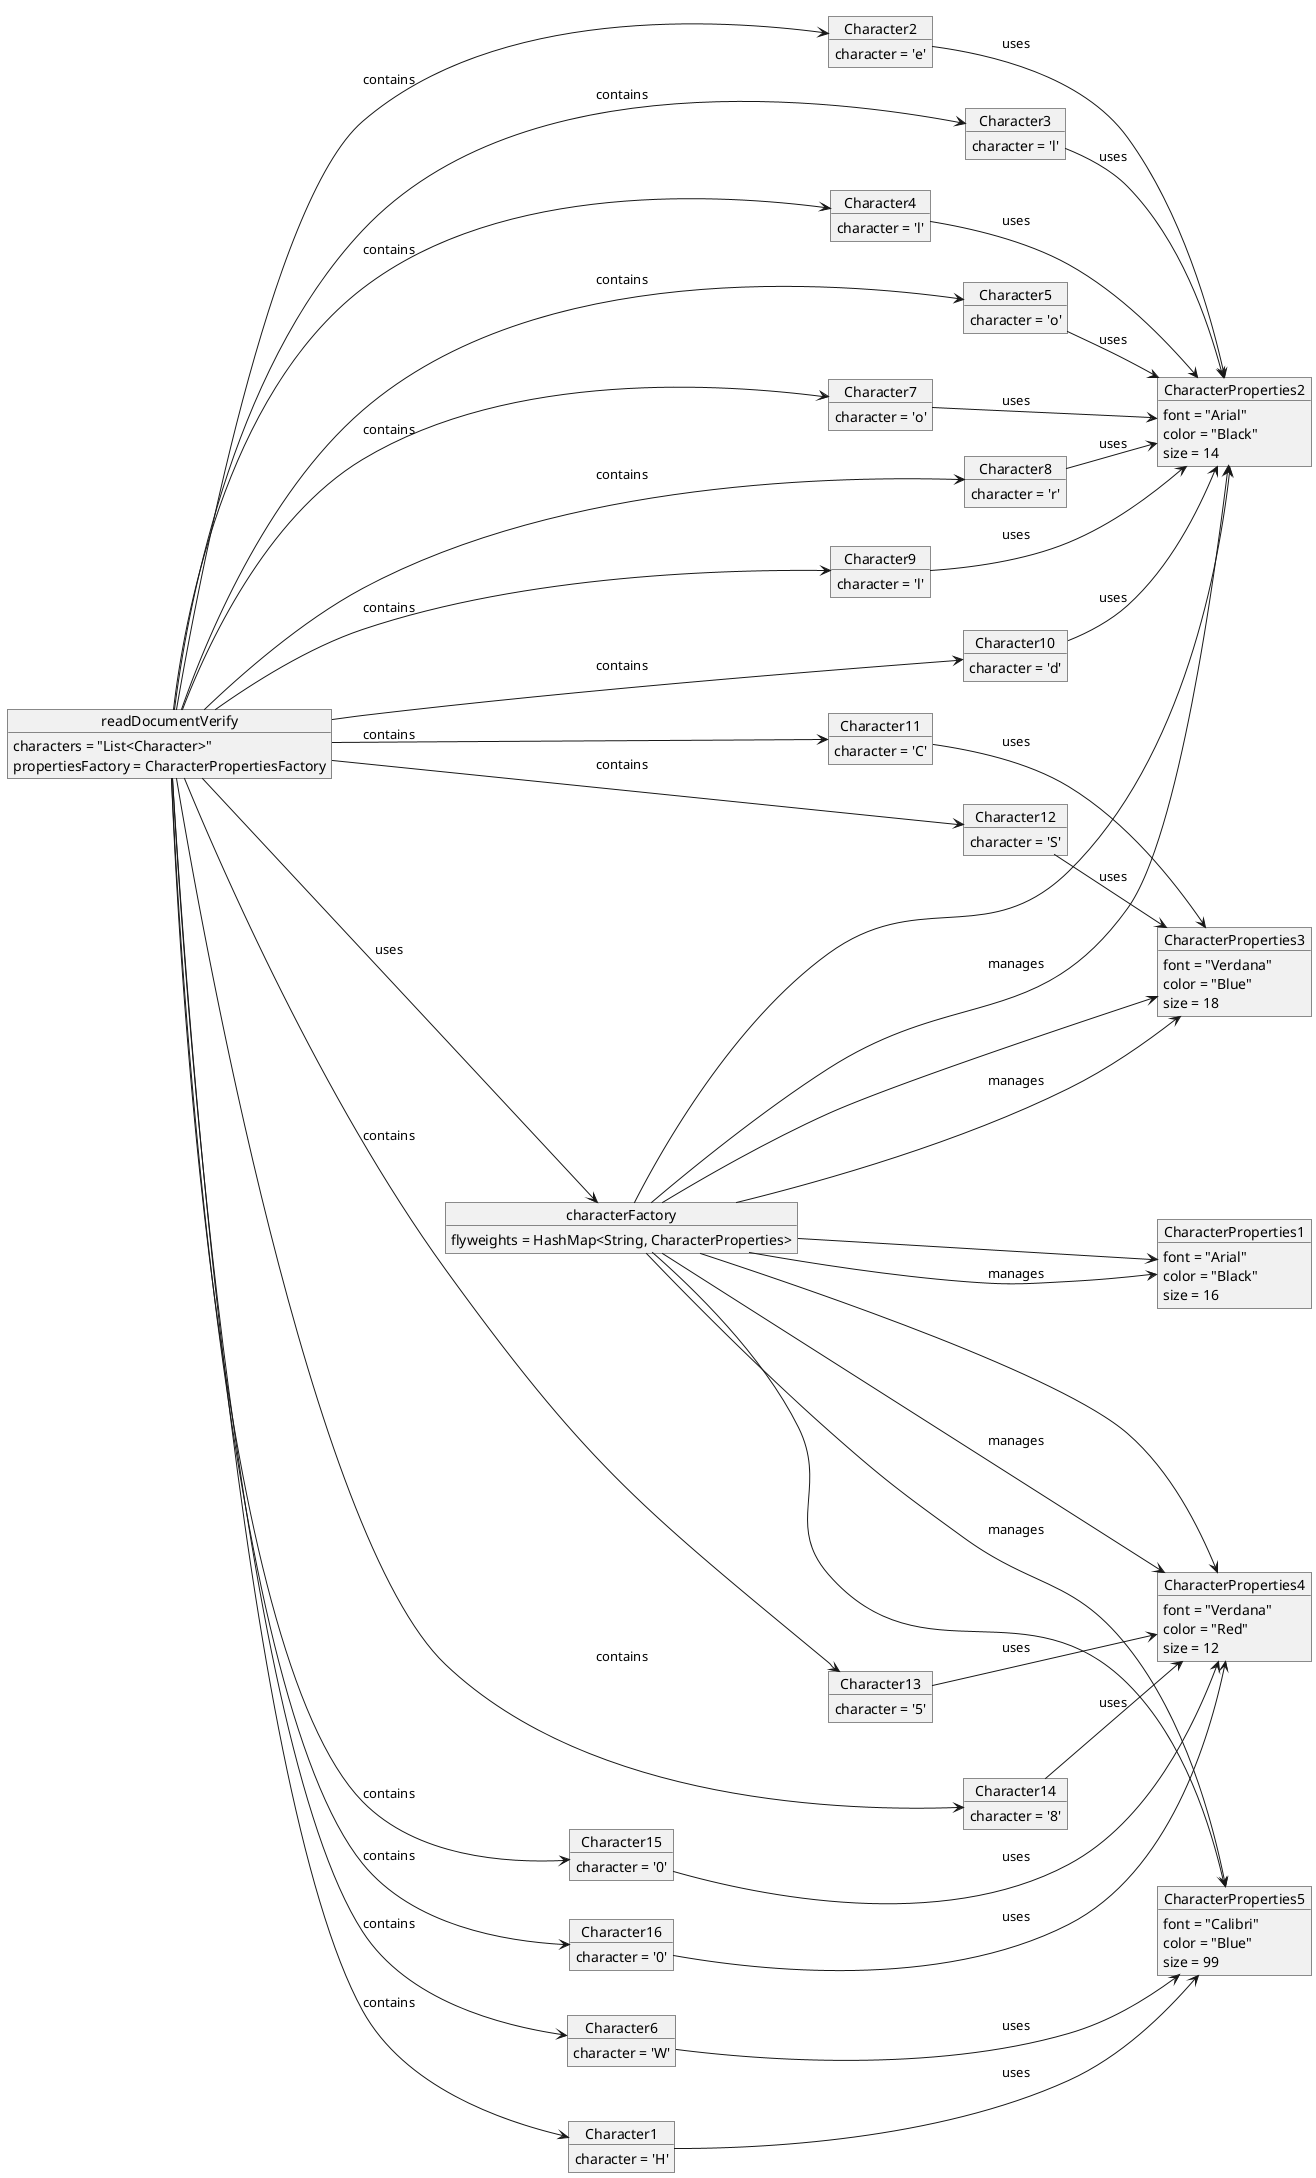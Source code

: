 @startuml
left to right direction

object readDocumentVerify {
  characters = "List<Character>"
  propertiesFactory = CharacterPropertiesFactory
}

object characterFactory {
  flyweights = HashMap<String, CharacterProperties>
}

object CharacterProperties2 {
  font = "Arial"
  color = "Black"
  size = 14
}
object CharacterProperties1 {
  font = "Arial"
  color = "Black"
  size = 16
}
object CharacterProperties3 {
  font = "Verdana"
  color = "Blue"
  size = 18
}
object CharacterProperties4 {
  font = "Verdana"
  color = "Red"
  size = 12
}

object CharacterProperties5 {
  font = "Calibri"
  color = "Blue"
  size = 99
}

object Character1 {
  character = 'H'
}
object Character2 {
  character = 'e'
}
object Character3 {
  character = 'l'
}
object Character4 {
  character = 'l'
}
object Character5 {
  character = 'o'
}
object Character6 {
  character = 'W'
}
object Character7 {
  character = 'o'
}
object Character8 {
  character = 'r'
}
object Character9 {
  character = 'l'
}
object Character10 {
  character = 'd'
}
object Character11 {
  character = 'C'
}
object Character12 {
  character = 'S'
}
object Character13 {
  character = '5'
}
object Character14 {
  character = '8'
}
object Character15 {
  character = '0'
}
object Character16 {
  character = '0'
}

readDocumentVerify --> characterFactory : "uses"
characterFactory ---> CharacterProperties1
characterFactory ---> CharacterProperties2
characterFactory ---> CharacterProperties3
characterFactory ---> CharacterProperties4
characterFactory ---> CharacterProperties5
readDocumentVerify --> Character1 : "contains"
readDocumentVerify --> Character2 : "contains"
readDocumentVerify --> Character3 : "contains"
readDocumentVerify --> Character4 : "contains"
readDocumentVerify --> Character5 : "contains"
readDocumentVerify --> Character6 : "contains"
readDocumentVerify --> Character7 : "contains"
readDocumentVerify --> Character8 : "contains"
readDocumentVerify --> Character9 : "contains"
readDocumentVerify --> Character10 : "contains"
readDocumentVerify --> Character11 : "contains"
readDocumentVerify --> Character12 : "contains"
readDocumentVerify --> Character13 : "contains"
readDocumentVerify --> Character14 : "contains"
readDocumentVerify --> Character15 : "contains"
readDocumentVerify --> Character16 : "contains"

characterFactory --> CharacterProperties2 : "manages"
characterFactory --> CharacterProperties1 : "manages"
characterFactory --> CharacterProperties3 : "manages"
characterFactory --> CharacterProperties4 : "manages"
characterFactory --> CharacterProperties5 : "manages"

Character1 --> CharacterProperties5 : "uses"
Character2 --> CharacterProperties2 : "uses"
Character3 --> CharacterProperties2 : "uses"
Character4 --> CharacterProperties2 : "uses"
Character5 --> CharacterProperties2 : "uses"
Character6 --> CharacterProperties5 : "uses"
Character7 --> CharacterProperties2 : "uses"
Character8 --> CharacterProperties2 : "uses"
Character9 --> CharacterProperties2 : "uses"
Character10 --> CharacterProperties2 : "uses"
Character11 --> CharacterProperties3 : "uses"
Character12 --> CharacterProperties3 : "uses"
Character13 --> CharacterProperties4 : "uses"
Character14 --> CharacterProperties4 : "uses"
Character15 --> CharacterProperties4 : "uses"
Character16 --> CharacterProperties4 : "uses"

@enduml
